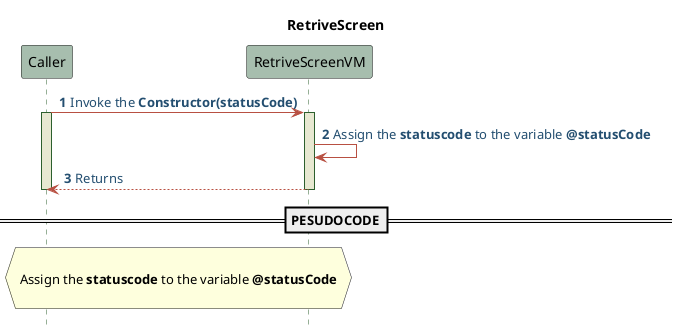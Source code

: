 @startuml Diagram for RetriveScreen
!define POSITIVERESPONSE 90EE90
!define NEGATIVEERESPONSE EFBBBB
!define NUETRALRESPONSE F2DC79

skinparam sequence{
    ParticipantBackgroundColor #A7BEAE
    LifeLineBackgroundColor #E7E8D1
    LifeLineBorderColor #2C5F2D
    ActorBackgroundColor #FC766AFF
    ActorBorderColor #FC766AFF
    ArrowColor #B85042
    ArrowFontColor #234E70

}
title RetriveScreen
autonumber 1
hide footbox

participant Caller as c
participant RetriveScreenVM as hv

c->hv:Invoke the **Constructor(statusCode)**
activate c
activate hv
hv->hv:Assign the **statuscode** to the variable **@statusCode**
hv-->c:Returns
deactivate hv
deactivate c

==PESUDOCODE==
hnote across

       Assign the **statuscode** to the variable **@statusCode**

endnote

@enduml